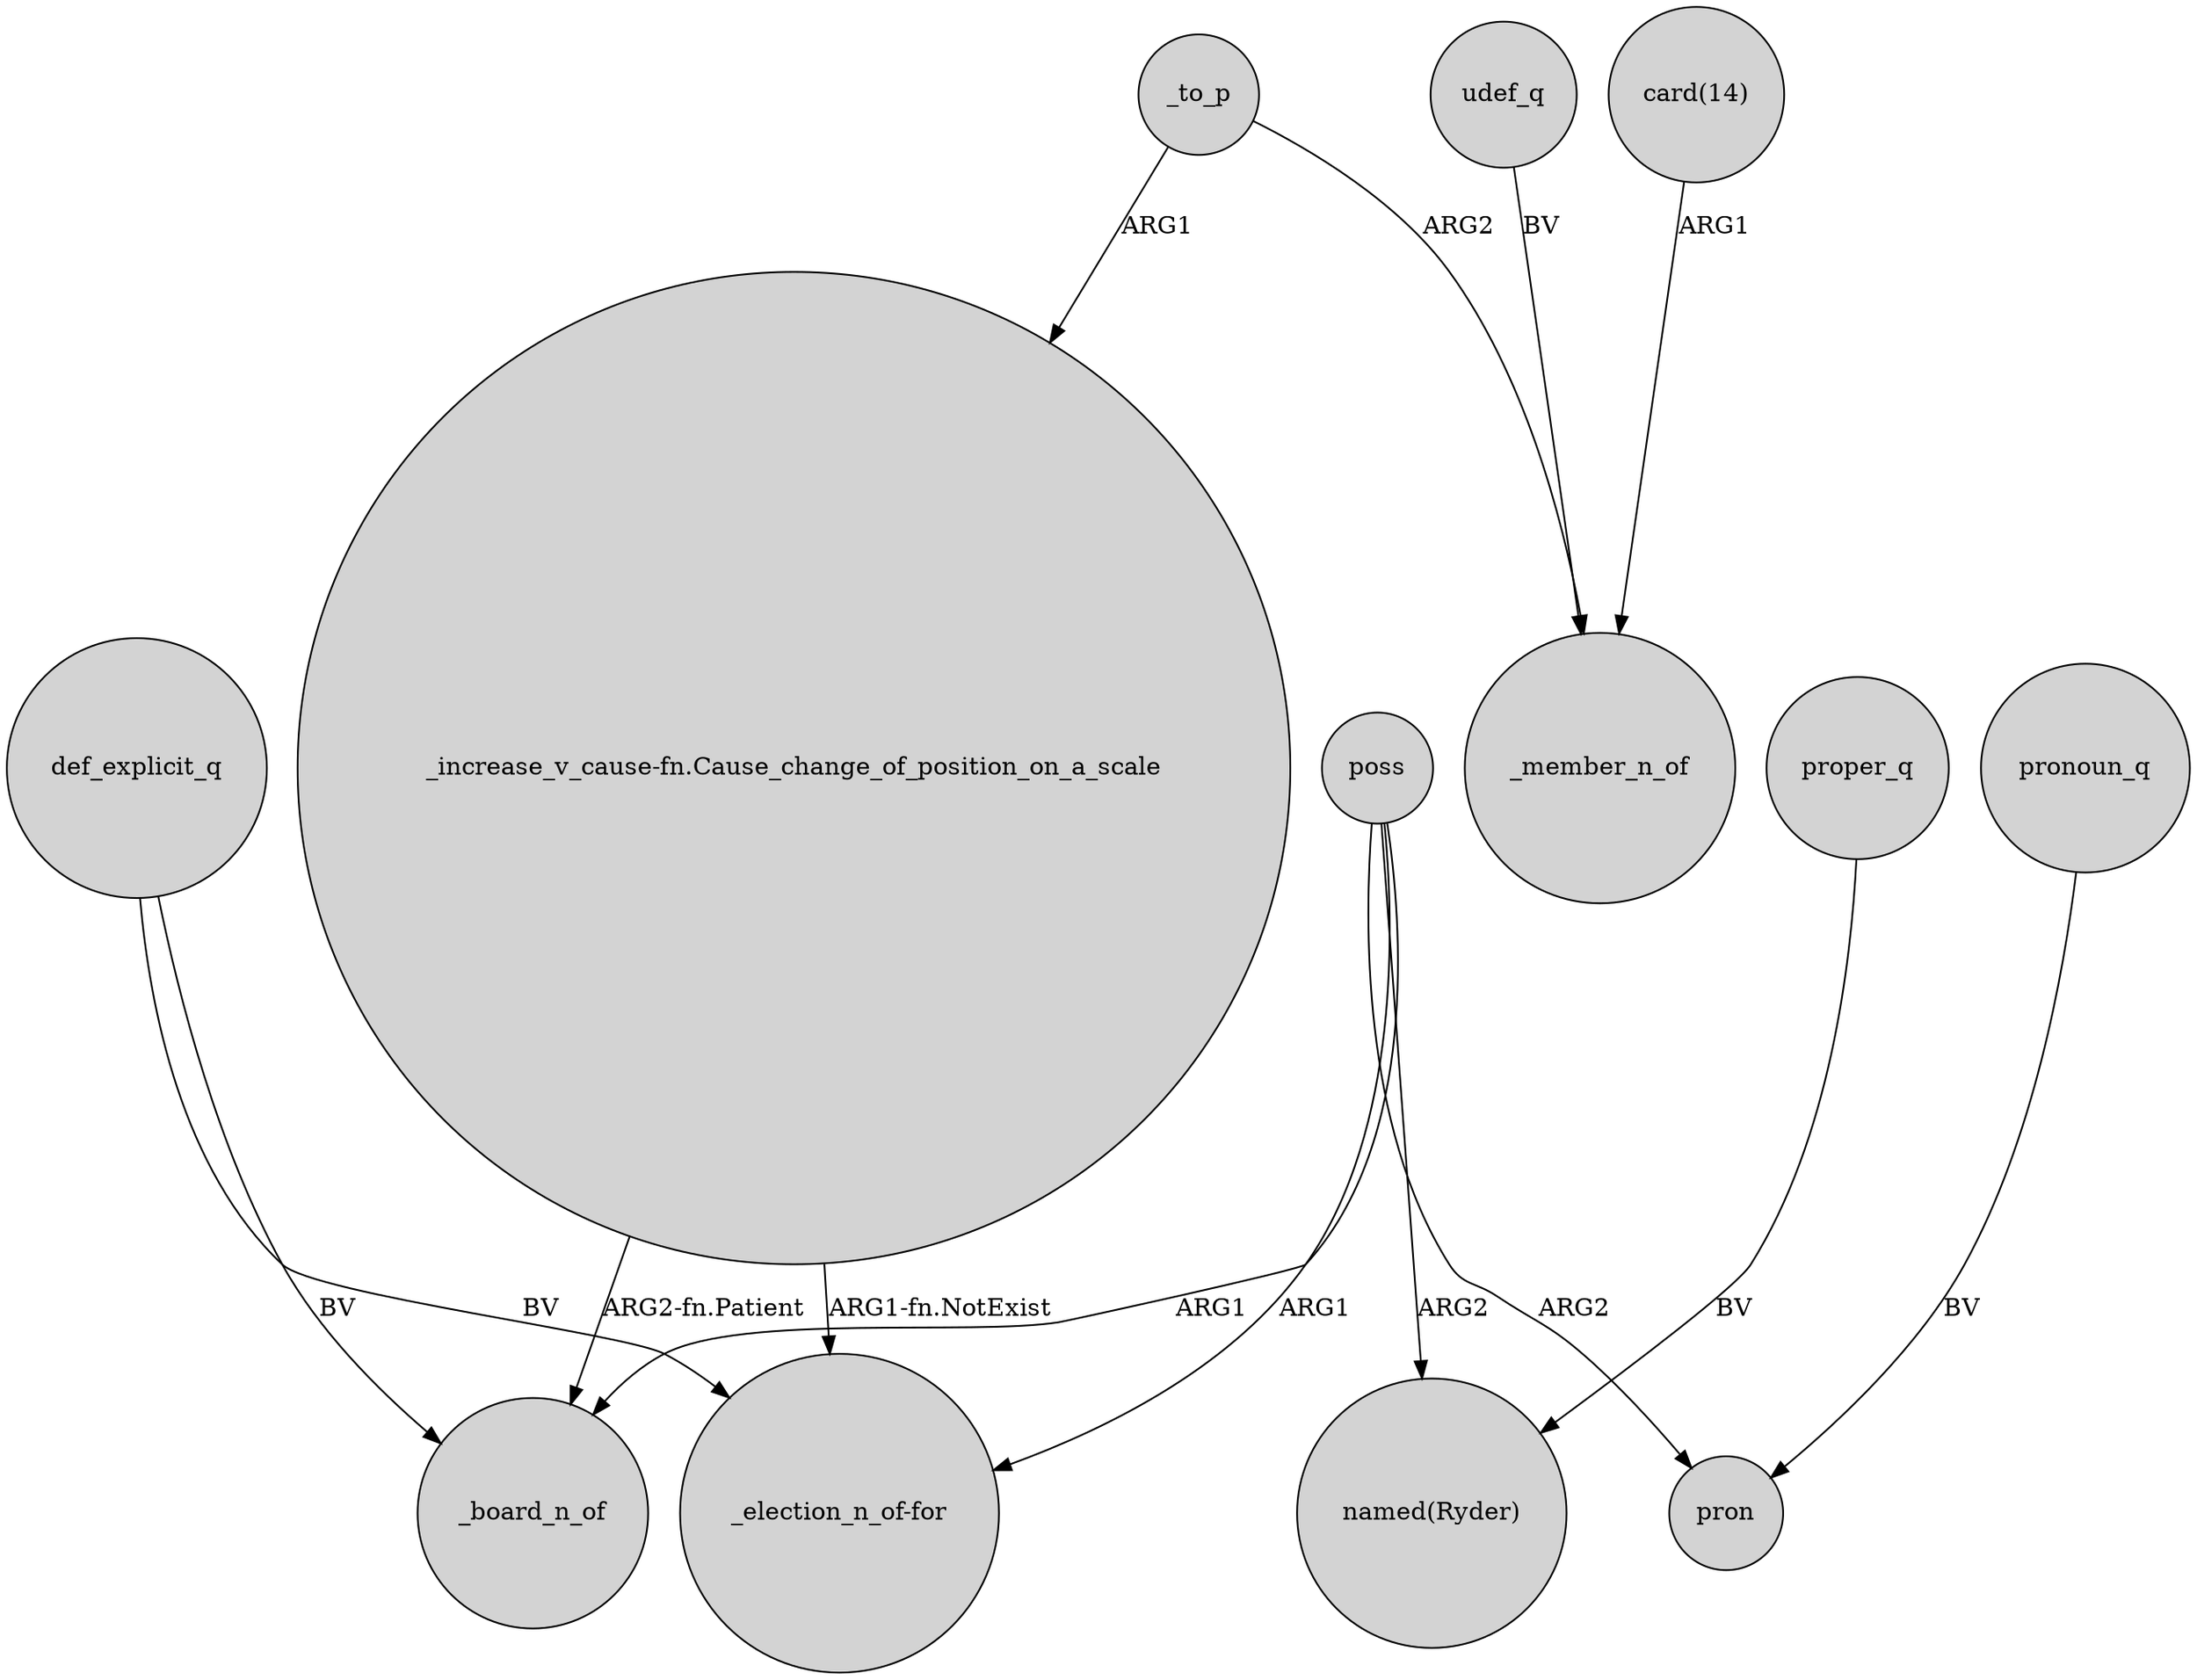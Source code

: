 digraph {
	node [shape=circle style=filled]
	def_explicit_q -> "_election_n_of-for" [label=BV]
	poss -> _board_n_of [label=ARG1]
	def_explicit_q -> _board_n_of [label=BV]
	_to_p -> "_increase_v_cause-fn.Cause_change_of_position_on_a_scale" [label=ARG1]
	"_increase_v_cause-fn.Cause_change_of_position_on_a_scale" -> _board_n_of [label="ARG2-fn.Patient"]
	poss -> "named(Ryder)" [label=ARG2]
	poss -> pron [label=ARG2]
	pronoun_q -> pron [label=BV]
	udef_q -> _member_n_of [label=BV]
	"card(14)" -> _member_n_of [label=ARG1]
	proper_q -> "named(Ryder)" [label=BV]
	_to_p -> _member_n_of [label=ARG2]
	poss -> "_election_n_of-for" [label=ARG1]
	"_increase_v_cause-fn.Cause_change_of_position_on_a_scale" -> "_election_n_of-for" [label="ARG1-fn.NotExist"]
}
